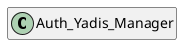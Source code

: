 @startuml
set namespaceSeparator \\
hide members
hide << alias >> circle

class Auth_Yadis_Manager
@enduml
